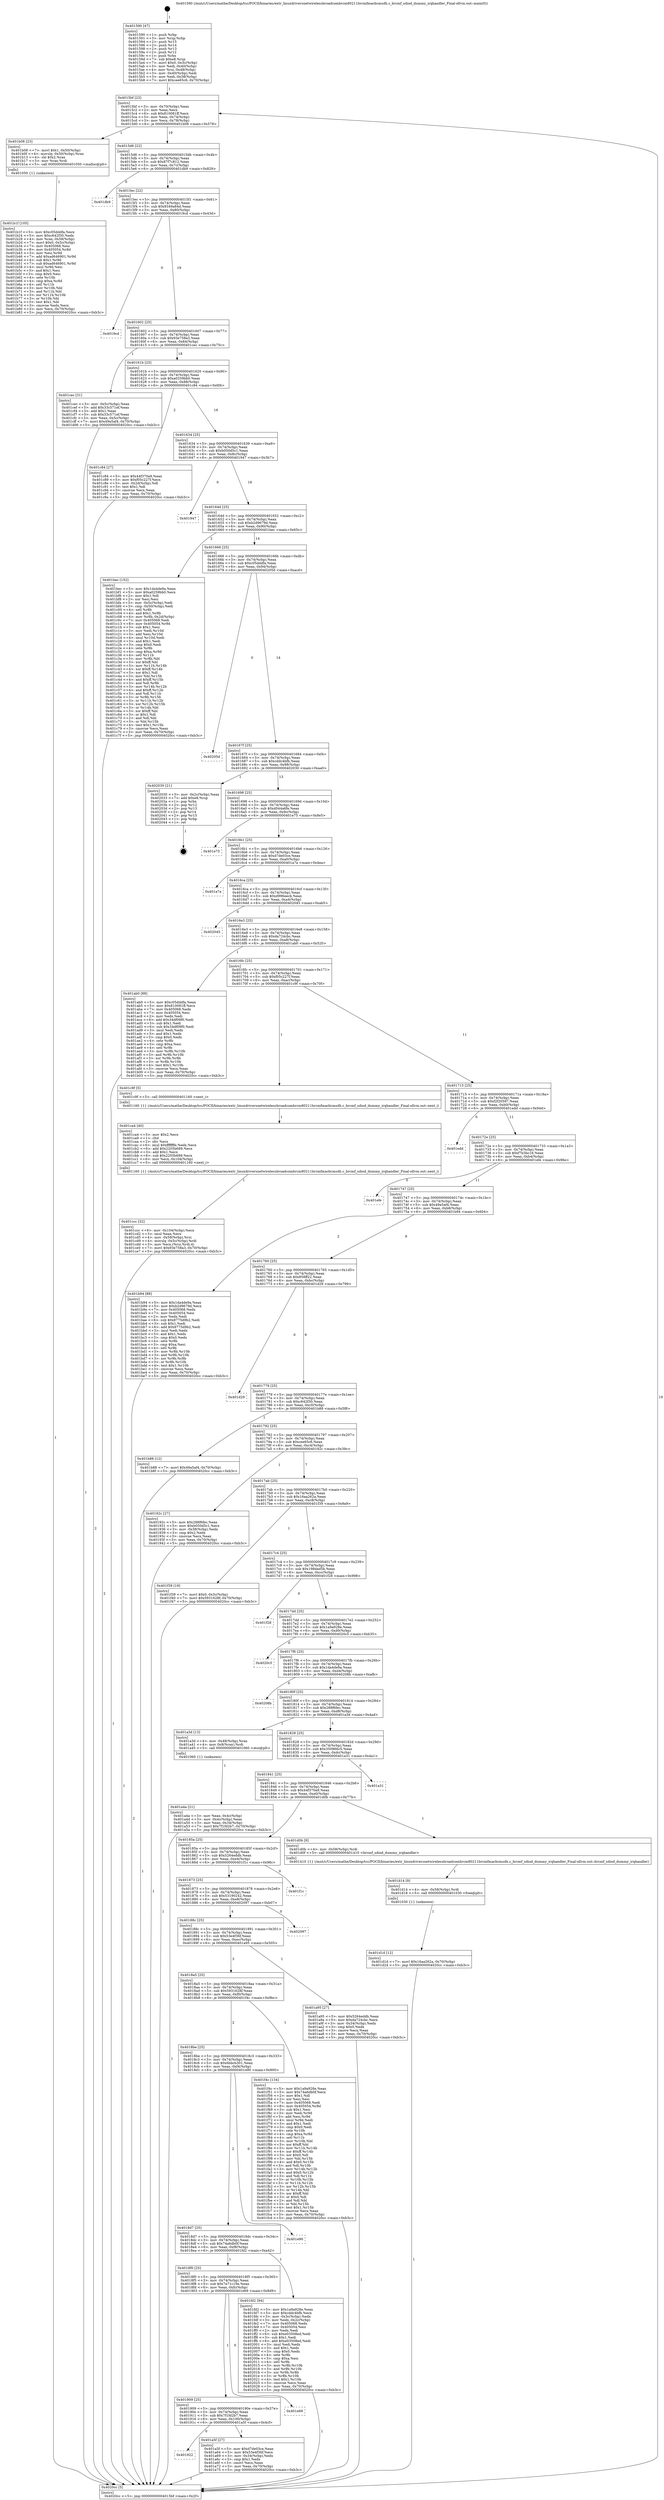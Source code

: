 digraph "0x401590" {
  label = "0x401590 (/mnt/c/Users/mathe/Desktop/tcc/POCII/binaries/extr_linuxdriversnetwirelessbroadcombrcm80211brcmfmacbcmsdh.c_brcmf_sdiod_dummy_irqhandler_Final-ollvm.out::main(0))"
  labelloc = "t"
  node[shape=record]

  Entry [label="",width=0.3,height=0.3,shape=circle,fillcolor=black,style=filled]
  "0x4015bf" [label="{
     0x4015bf [23]\l
     | [instrs]\l
     &nbsp;&nbsp;0x4015bf \<+3\>: mov -0x70(%rbp),%eax\l
     &nbsp;&nbsp;0x4015c2 \<+2\>: mov %eax,%ecx\l
     &nbsp;&nbsp;0x4015c4 \<+6\>: sub $0x810081ff,%ecx\l
     &nbsp;&nbsp;0x4015ca \<+3\>: mov %eax,-0x74(%rbp)\l
     &nbsp;&nbsp;0x4015cd \<+3\>: mov %ecx,-0x78(%rbp)\l
     &nbsp;&nbsp;0x4015d0 \<+6\>: je 0000000000401b08 \<main+0x578\>\l
  }"]
  "0x401b08" [label="{
     0x401b08 [23]\l
     | [instrs]\l
     &nbsp;&nbsp;0x401b08 \<+7\>: movl $0x1,-0x50(%rbp)\l
     &nbsp;&nbsp;0x401b0f \<+4\>: movslq -0x50(%rbp),%rax\l
     &nbsp;&nbsp;0x401b13 \<+4\>: shl $0x2,%rax\l
     &nbsp;&nbsp;0x401b17 \<+3\>: mov %rax,%rdi\l
     &nbsp;&nbsp;0x401b1a \<+5\>: call 0000000000401050 \<malloc@plt\>\l
     | [calls]\l
     &nbsp;&nbsp;0x401050 \{1\} (unknown)\l
  }"]
  "0x4015d6" [label="{
     0x4015d6 [22]\l
     | [instrs]\l
     &nbsp;&nbsp;0x4015d6 \<+5\>: jmp 00000000004015db \<main+0x4b\>\l
     &nbsp;&nbsp;0x4015db \<+3\>: mov -0x74(%rbp),%eax\l
     &nbsp;&nbsp;0x4015de \<+5\>: sub $0x87f7c812,%eax\l
     &nbsp;&nbsp;0x4015e3 \<+3\>: mov %eax,-0x7c(%rbp)\l
     &nbsp;&nbsp;0x4015e6 \<+6\>: je 0000000000401db9 \<main+0x829\>\l
  }"]
  Exit [label="",width=0.3,height=0.3,shape=circle,fillcolor=black,style=filled,peripheries=2]
  "0x401db9" [label="{
     0x401db9\l
  }", style=dashed]
  "0x4015ec" [label="{
     0x4015ec [22]\l
     | [instrs]\l
     &nbsp;&nbsp;0x4015ec \<+5\>: jmp 00000000004015f1 \<main+0x61\>\l
     &nbsp;&nbsp;0x4015f1 \<+3\>: mov -0x74(%rbp),%eax\l
     &nbsp;&nbsp;0x4015f4 \<+5\>: sub $0x9349a84d,%eax\l
     &nbsp;&nbsp;0x4015f9 \<+3\>: mov %eax,-0x80(%rbp)\l
     &nbsp;&nbsp;0x4015fc \<+6\>: je 00000000004019cd \<main+0x43d\>\l
  }"]
  "0x401d1d" [label="{
     0x401d1d [12]\l
     | [instrs]\l
     &nbsp;&nbsp;0x401d1d \<+7\>: movl $0x16aa262a,-0x70(%rbp)\l
     &nbsp;&nbsp;0x401d24 \<+5\>: jmp 00000000004020cc \<main+0xb3c\>\l
  }"]
  "0x4019cd" [label="{
     0x4019cd\l
  }", style=dashed]
  "0x401602" [label="{
     0x401602 [25]\l
     | [instrs]\l
     &nbsp;&nbsp;0x401602 \<+5\>: jmp 0000000000401607 \<main+0x77\>\l
     &nbsp;&nbsp;0x401607 \<+3\>: mov -0x74(%rbp),%eax\l
     &nbsp;&nbsp;0x40160a \<+5\>: sub $0x93e758a3,%eax\l
     &nbsp;&nbsp;0x40160f \<+6\>: mov %eax,-0x84(%rbp)\l
     &nbsp;&nbsp;0x401615 \<+6\>: je 0000000000401cec \<main+0x75c\>\l
  }"]
  "0x401d14" [label="{
     0x401d14 [9]\l
     | [instrs]\l
     &nbsp;&nbsp;0x401d14 \<+4\>: mov -0x58(%rbp),%rdi\l
     &nbsp;&nbsp;0x401d18 \<+5\>: call 0000000000401030 \<free@plt\>\l
     | [calls]\l
     &nbsp;&nbsp;0x401030 \{1\} (unknown)\l
  }"]
  "0x401cec" [label="{
     0x401cec [31]\l
     | [instrs]\l
     &nbsp;&nbsp;0x401cec \<+3\>: mov -0x5c(%rbp),%eax\l
     &nbsp;&nbsp;0x401cef \<+5\>: add $0x33c571ef,%eax\l
     &nbsp;&nbsp;0x401cf4 \<+3\>: add $0x1,%eax\l
     &nbsp;&nbsp;0x401cf7 \<+5\>: sub $0x33c571ef,%eax\l
     &nbsp;&nbsp;0x401cfc \<+3\>: mov %eax,-0x5c(%rbp)\l
     &nbsp;&nbsp;0x401cff \<+7\>: movl $0x49a5af4,-0x70(%rbp)\l
     &nbsp;&nbsp;0x401d06 \<+5\>: jmp 00000000004020cc \<main+0xb3c\>\l
  }"]
  "0x40161b" [label="{
     0x40161b [25]\l
     | [instrs]\l
     &nbsp;&nbsp;0x40161b \<+5\>: jmp 0000000000401620 \<main+0x90\>\l
     &nbsp;&nbsp;0x401620 \<+3\>: mov -0x74(%rbp),%eax\l
     &nbsp;&nbsp;0x401623 \<+5\>: sub $0xa0259bb0,%eax\l
     &nbsp;&nbsp;0x401628 \<+6\>: mov %eax,-0x88(%rbp)\l
     &nbsp;&nbsp;0x40162e \<+6\>: je 0000000000401c84 \<main+0x6f4\>\l
  }"]
  "0x401ccc" [label="{
     0x401ccc [32]\l
     | [instrs]\l
     &nbsp;&nbsp;0x401ccc \<+6\>: mov -0x104(%rbp),%ecx\l
     &nbsp;&nbsp;0x401cd2 \<+3\>: imul %eax,%ecx\l
     &nbsp;&nbsp;0x401cd5 \<+4\>: mov -0x58(%rbp),%rsi\l
     &nbsp;&nbsp;0x401cd9 \<+4\>: movslq -0x5c(%rbp),%rdi\l
     &nbsp;&nbsp;0x401cdd \<+3\>: mov %ecx,(%rsi,%rdi,4)\l
     &nbsp;&nbsp;0x401ce0 \<+7\>: movl $0x93e758a3,-0x70(%rbp)\l
     &nbsp;&nbsp;0x401ce7 \<+5\>: jmp 00000000004020cc \<main+0xb3c\>\l
  }"]
  "0x401c84" [label="{
     0x401c84 [27]\l
     | [instrs]\l
     &nbsp;&nbsp;0x401c84 \<+5\>: mov $0x44f370a9,%eax\l
     &nbsp;&nbsp;0x401c89 \<+5\>: mov $0xf05c227f,%ecx\l
     &nbsp;&nbsp;0x401c8e \<+3\>: mov -0x2d(%rbp),%dl\l
     &nbsp;&nbsp;0x401c91 \<+3\>: test $0x1,%dl\l
     &nbsp;&nbsp;0x401c94 \<+3\>: cmovne %ecx,%eax\l
     &nbsp;&nbsp;0x401c97 \<+3\>: mov %eax,-0x70(%rbp)\l
     &nbsp;&nbsp;0x401c9a \<+5\>: jmp 00000000004020cc \<main+0xb3c\>\l
  }"]
  "0x401634" [label="{
     0x401634 [25]\l
     | [instrs]\l
     &nbsp;&nbsp;0x401634 \<+5\>: jmp 0000000000401639 \<main+0xa9\>\l
     &nbsp;&nbsp;0x401639 \<+3\>: mov -0x74(%rbp),%eax\l
     &nbsp;&nbsp;0x40163c \<+5\>: sub $0xb050d5c1,%eax\l
     &nbsp;&nbsp;0x401641 \<+6\>: mov %eax,-0x8c(%rbp)\l
     &nbsp;&nbsp;0x401647 \<+6\>: je 0000000000401947 \<main+0x3b7\>\l
  }"]
  "0x401ca4" [label="{
     0x401ca4 [40]\l
     | [instrs]\l
     &nbsp;&nbsp;0x401ca4 \<+5\>: mov $0x2,%ecx\l
     &nbsp;&nbsp;0x401ca9 \<+1\>: cltd\l
     &nbsp;&nbsp;0x401caa \<+2\>: idiv %ecx\l
     &nbsp;&nbsp;0x401cac \<+6\>: imul $0xfffffffe,%edx,%ecx\l
     &nbsp;&nbsp;0x401cb2 \<+6\>: add $0x2205b689,%ecx\l
     &nbsp;&nbsp;0x401cb8 \<+3\>: add $0x1,%ecx\l
     &nbsp;&nbsp;0x401cbb \<+6\>: sub $0x2205b689,%ecx\l
     &nbsp;&nbsp;0x401cc1 \<+6\>: mov %ecx,-0x104(%rbp)\l
     &nbsp;&nbsp;0x401cc7 \<+5\>: call 0000000000401160 \<next_i\>\l
     | [calls]\l
     &nbsp;&nbsp;0x401160 \{1\} (/mnt/c/Users/mathe/Desktop/tcc/POCII/binaries/extr_linuxdriversnetwirelessbroadcombrcm80211brcmfmacbcmsdh.c_brcmf_sdiod_dummy_irqhandler_Final-ollvm.out::next_i)\l
  }"]
  "0x401947" [label="{
     0x401947\l
  }", style=dashed]
  "0x40164d" [label="{
     0x40164d [25]\l
     | [instrs]\l
     &nbsp;&nbsp;0x40164d \<+5\>: jmp 0000000000401652 \<main+0xc2\>\l
     &nbsp;&nbsp;0x401652 \<+3\>: mov -0x74(%rbp),%eax\l
     &nbsp;&nbsp;0x401655 \<+5\>: sub $0xb2d9679d,%eax\l
     &nbsp;&nbsp;0x40165a \<+6\>: mov %eax,-0x90(%rbp)\l
     &nbsp;&nbsp;0x401660 \<+6\>: je 0000000000401bec \<main+0x65c\>\l
  }"]
  "0x401b1f" [label="{
     0x401b1f [105]\l
     | [instrs]\l
     &nbsp;&nbsp;0x401b1f \<+5\>: mov $0xc05dddfa,%ecx\l
     &nbsp;&nbsp;0x401b24 \<+5\>: mov $0xc642f30,%edx\l
     &nbsp;&nbsp;0x401b29 \<+4\>: mov %rax,-0x58(%rbp)\l
     &nbsp;&nbsp;0x401b2d \<+7\>: movl $0x0,-0x5c(%rbp)\l
     &nbsp;&nbsp;0x401b34 \<+7\>: mov 0x405068,%esi\l
     &nbsp;&nbsp;0x401b3b \<+8\>: mov 0x405054,%r8d\l
     &nbsp;&nbsp;0x401b43 \<+3\>: mov %esi,%r9d\l
     &nbsp;&nbsp;0x401b46 \<+7\>: add $0xad646901,%r9d\l
     &nbsp;&nbsp;0x401b4d \<+4\>: sub $0x1,%r9d\l
     &nbsp;&nbsp;0x401b51 \<+7\>: sub $0xad646901,%r9d\l
     &nbsp;&nbsp;0x401b58 \<+4\>: imul %r9d,%esi\l
     &nbsp;&nbsp;0x401b5c \<+3\>: and $0x1,%esi\l
     &nbsp;&nbsp;0x401b5f \<+3\>: cmp $0x0,%esi\l
     &nbsp;&nbsp;0x401b62 \<+4\>: sete %r10b\l
     &nbsp;&nbsp;0x401b66 \<+4\>: cmp $0xa,%r8d\l
     &nbsp;&nbsp;0x401b6a \<+4\>: setl %r11b\l
     &nbsp;&nbsp;0x401b6e \<+3\>: mov %r10b,%bl\l
     &nbsp;&nbsp;0x401b71 \<+3\>: and %r11b,%bl\l
     &nbsp;&nbsp;0x401b74 \<+3\>: xor %r11b,%r10b\l
     &nbsp;&nbsp;0x401b77 \<+3\>: or %r10b,%bl\l
     &nbsp;&nbsp;0x401b7a \<+3\>: test $0x1,%bl\l
     &nbsp;&nbsp;0x401b7d \<+3\>: cmovne %edx,%ecx\l
     &nbsp;&nbsp;0x401b80 \<+3\>: mov %ecx,-0x70(%rbp)\l
     &nbsp;&nbsp;0x401b83 \<+5\>: jmp 00000000004020cc \<main+0xb3c\>\l
  }"]
  "0x401bec" [label="{
     0x401bec [152]\l
     | [instrs]\l
     &nbsp;&nbsp;0x401bec \<+5\>: mov $0x1da4de9a,%eax\l
     &nbsp;&nbsp;0x401bf1 \<+5\>: mov $0xa0259bb0,%ecx\l
     &nbsp;&nbsp;0x401bf6 \<+2\>: mov $0x1,%dl\l
     &nbsp;&nbsp;0x401bf8 \<+2\>: xor %esi,%esi\l
     &nbsp;&nbsp;0x401bfa \<+3\>: mov -0x5c(%rbp),%edi\l
     &nbsp;&nbsp;0x401bfd \<+3\>: cmp -0x50(%rbp),%edi\l
     &nbsp;&nbsp;0x401c00 \<+4\>: setl %r8b\l
     &nbsp;&nbsp;0x401c04 \<+4\>: and $0x1,%r8b\l
     &nbsp;&nbsp;0x401c08 \<+4\>: mov %r8b,-0x2d(%rbp)\l
     &nbsp;&nbsp;0x401c0c \<+7\>: mov 0x405068,%edi\l
     &nbsp;&nbsp;0x401c13 \<+8\>: mov 0x405054,%r9d\l
     &nbsp;&nbsp;0x401c1b \<+3\>: sub $0x1,%esi\l
     &nbsp;&nbsp;0x401c1e \<+3\>: mov %edi,%r10d\l
     &nbsp;&nbsp;0x401c21 \<+3\>: add %esi,%r10d\l
     &nbsp;&nbsp;0x401c24 \<+4\>: imul %r10d,%edi\l
     &nbsp;&nbsp;0x401c28 \<+3\>: and $0x1,%edi\l
     &nbsp;&nbsp;0x401c2b \<+3\>: cmp $0x0,%edi\l
     &nbsp;&nbsp;0x401c2e \<+4\>: sete %r8b\l
     &nbsp;&nbsp;0x401c32 \<+4\>: cmp $0xa,%r9d\l
     &nbsp;&nbsp;0x401c36 \<+4\>: setl %r11b\l
     &nbsp;&nbsp;0x401c3a \<+3\>: mov %r8b,%bl\l
     &nbsp;&nbsp;0x401c3d \<+3\>: xor $0xff,%bl\l
     &nbsp;&nbsp;0x401c40 \<+3\>: mov %r11b,%r14b\l
     &nbsp;&nbsp;0x401c43 \<+4\>: xor $0xff,%r14b\l
     &nbsp;&nbsp;0x401c47 \<+3\>: xor $0x1,%dl\l
     &nbsp;&nbsp;0x401c4a \<+3\>: mov %bl,%r15b\l
     &nbsp;&nbsp;0x401c4d \<+4\>: and $0xff,%r15b\l
     &nbsp;&nbsp;0x401c51 \<+3\>: and %dl,%r8b\l
     &nbsp;&nbsp;0x401c54 \<+3\>: mov %r14b,%r12b\l
     &nbsp;&nbsp;0x401c57 \<+4\>: and $0xff,%r12b\l
     &nbsp;&nbsp;0x401c5b \<+3\>: and %dl,%r11b\l
     &nbsp;&nbsp;0x401c5e \<+3\>: or %r8b,%r15b\l
     &nbsp;&nbsp;0x401c61 \<+3\>: or %r11b,%r12b\l
     &nbsp;&nbsp;0x401c64 \<+3\>: xor %r12b,%r15b\l
     &nbsp;&nbsp;0x401c67 \<+3\>: or %r14b,%bl\l
     &nbsp;&nbsp;0x401c6a \<+3\>: xor $0xff,%bl\l
     &nbsp;&nbsp;0x401c6d \<+3\>: or $0x1,%dl\l
     &nbsp;&nbsp;0x401c70 \<+2\>: and %dl,%bl\l
     &nbsp;&nbsp;0x401c72 \<+3\>: or %bl,%r15b\l
     &nbsp;&nbsp;0x401c75 \<+4\>: test $0x1,%r15b\l
     &nbsp;&nbsp;0x401c79 \<+3\>: cmovne %ecx,%eax\l
     &nbsp;&nbsp;0x401c7c \<+3\>: mov %eax,-0x70(%rbp)\l
     &nbsp;&nbsp;0x401c7f \<+5\>: jmp 00000000004020cc \<main+0xb3c\>\l
  }"]
  "0x401666" [label="{
     0x401666 [25]\l
     | [instrs]\l
     &nbsp;&nbsp;0x401666 \<+5\>: jmp 000000000040166b \<main+0xdb\>\l
     &nbsp;&nbsp;0x40166b \<+3\>: mov -0x74(%rbp),%eax\l
     &nbsp;&nbsp;0x40166e \<+5\>: sub $0xc05dddfa,%eax\l
     &nbsp;&nbsp;0x401673 \<+6\>: mov %eax,-0x94(%rbp)\l
     &nbsp;&nbsp;0x401679 \<+6\>: je 000000000040205d \<main+0xacd\>\l
  }"]
  "0x401922" [label="{
     0x401922\l
  }", style=dashed]
  "0x40205d" [label="{
     0x40205d\l
  }", style=dashed]
  "0x40167f" [label="{
     0x40167f [25]\l
     | [instrs]\l
     &nbsp;&nbsp;0x40167f \<+5\>: jmp 0000000000401684 \<main+0xf4\>\l
     &nbsp;&nbsp;0x401684 \<+3\>: mov -0x74(%rbp),%eax\l
     &nbsp;&nbsp;0x401687 \<+5\>: sub $0xcddc4bfb,%eax\l
     &nbsp;&nbsp;0x40168c \<+6\>: mov %eax,-0x98(%rbp)\l
     &nbsp;&nbsp;0x401692 \<+6\>: je 0000000000402030 \<main+0xaa0\>\l
  }"]
  "0x401a5f" [label="{
     0x401a5f [27]\l
     | [instrs]\l
     &nbsp;&nbsp;0x401a5f \<+5\>: mov $0xd7de03ce,%eax\l
     &nbsp;&nbsp;0x401a64 \<+5\>: mov $0x53e4f36f,%ecx\l
     &nbsp;&nbsp;0x401a69 \<+3\>: mov -0x34(%rbp),%edx\l
     &nbsp;&nbsp;0x401a6c \<+3\>: cmp $0x1,%edx\l
     &nbsp;&nbsp;0x401a6f \<+3\>: cmovl %ecx,%eax\l
     &nbsp;&nbsp;0x401a72 \<+3\>: mov %eax,-0x70(%rbp)\l
     &nbsp;&nbsp;0x401a75 \<+5\>: jmp 00000000004020cc \<main+0xb3c\>\l
  }"]
  "0x402030" [label="{
     0x402030 [21]\l
     | [instrs]\l
     &nbsp;&nbsp;0x402030 \<+3\>: mov -0x2c(%rbp),%eax\l
     &nbsp;&nbsp;0x402033 \<+7\>: add $0xe8,%rsp\l
     &nbsp;&nbsp;0x40203a \<+1\>: pop %rbx\l
     &nbsp;&nbsp;0x40203b \<+2\>: pop %r12\l
     &nbsp;&nbsp;0x40203d \<+2\>: pop %r13\l
     &nbsp;&nbsp;0x40203f \<+2\>: pop %r14\l
     &nbsp;&nbsp;0x402041 \<+2\>: pop %r15\l
     &nbsp;&nbsp;0x402043 \<+1\>: pop %rbp\l
     &nbsp;&nbsp;0x402044 \<+1\>: ret\l
  }"]
  "0x401698" [label="{
     0x401698 [25]\l
     | [instrs]\l
     &nbsp;&nbsp;0x401698 \<+5\>: jmp 000000000040169d \<main+0x10d\>\l
     &nbsp;&nbsp;0x40169d \<+3\>: mov -0x74(%rbp),%eax\l
     &nbsp;&nbsp;0x4016a0 \<+5\>: sub $0xd044a6fe,%eax\l
     &nbsp;&nbsp;0x4016a5 \<+6\>: mov %eax,-0x9c(%rbp)\l
     &nbsp;&nbsp;0x4016ab \<+6\>: je 0000000000401e75 \<main+0x8e5\>\l
  }"]
  "0x401909" [label="{
     0x401909 [25]\l
     | [instrs]\l
     &nbsp;&nbsp;0x401909 \<+5\>: jmp 000000000040190e \<main+0x37e\>\l
     &nbsp;&nbsp;0x40190e \<+3\>: mov -0x74(%rbp),%eax\l
     &nbsp;&nbsp;0x401911 \<+5\>: sub $0x7f1fd2b7,%eax\l
     &nbsp;&nbsp;0x401916 \<+6\>: mov %eax,-0x100(%rbp)\l
     &nbsp;&nbsp;0x40191c \<+6\>: je 0000000000401a5f \<main+0x4cf\>\l
  }"]
  "0x401e75" [label="{
     0x401e75\l
  }", style=dashed]
  "0x4016b1" [label="{
     0x4016b1 [25]\l
     | [instrs]\l
     &nbsp;&nbsp;0x4016b1 \<+5\>: jmp 00000000004016b6 \<main+0x126\>\l
     &nbsp;&nbsp;0x4016b6 \<+3\>: mov -0x74(%rbp),%eax\l
     &nbsp;&nbsp;0x4016b9 \<+5\>: sub $0xd7de03ce,%eax\l
     &nbsp;&nbsp;0x4016be \<+6\>: mov %eax,-0xa0(%rbp)\l
     &nbsp;&nbsp;0x4016c4 \<+6\>: je 0000000000401a7a \<main+0x4ea\>\l
  }"]
  "0x401e69" [label="{
     0x401e69\l
  }", style=dashed]
  "0x401a7a" [label="{
     0x401a7a\l
  }", style=dashed]
  "0x4016ca" [label="{
     0x4016ca [25]\l
     | [instrs]\l
     &nbsp;&nbsp;0x4016ca \<+5\>: jmp 00000000004016cf \<main+0x13f\>\l
     &nbsp;&nbsp;0x4016cf \<+3\>: mov -0x74(%rbp),%eax\l
     &nbsp;&nbsp;0x4016d2 \<+5\>: sub $0xd996eecb,%eax\l
     &nbsp;&nbsp;0x4016d7 \<+6\>: mov %eax,-0xa4(%rbp)\l
     &nbsp;&nbsp;0x4016dd \<+6\>: je 0000000000402045 \<main+0xab5\>\l
  }"]
  "0x4018f0" [label="{
     0x4018f0 [25]\l
     | [instrs]\l
     &nbsp;&nbsp;0x4018f0 \<+5\>: jmp 00000000004018f5 \<main+0x365\>\l
     &nbsp;&nbsp;0x4018f5 \<+3\>: mov -0x74(%rbp),%eax\l
     &nbsp;&nbsp;0x4018f8 \<+5\>: sub $0x7e71c19e,%eax\l
     &nbsp;&nbsp;0x4018fd \<+6\>: mov %eax,-0xfc(%rbp)\l
     &nbsp;&nbsp;0x401903 \<+6\>: je 0000000000401e69 \<main+0x8d9\>\l
  }"]
  "0x402045" [label="{
     0x402045\l
  }", style=dashed]
  "0x4016e3" [label="{
     0x4016e3 [25]\l
     | [instrs]\l
     &nbsp;&nbsp;0x4016e3 \<+5\>: jmp 00000000004016e8 \<main+0x158\>\l
     &nbsp;&nbsp;0x4016e8 \<+3\>: mov -0x74(%rbp),%eax\l
     &nbsp;&nbsp;0x4016eb \<+5\>: sub $0xda724cbc,%eax\l
     &nbsp;&nbsp;0x4016f0 \<+6\>: mov %eax,-0xa8(%rbp)\l
     &nbsp;&nbsp;0x4016f6 \<+6\>: je 0000000000401ab0 \<main+0x520\>\l
  }"]
  "0x401fd2" [label="{
     0x401fd2 [94]\l
     | [instrs]\l
     &nbsp;&nbsp;0x401fd2 \<+5\>: mov $0x1a9a928e,%eax\l
     &nbsp;&nbsp;0x401fd7 \<+5\>: mov $0xcddc4bfb,%ecx\l
     &nbsp;&nbsp;0x401fdc \<+3\>: mov -0x3c(%rbp),%edx\l
     &nbsp;&nbsp;0x401fdf \<+3\>: mov %edx,-0x2c(%rbp)\l
     &nbsp;&nbsp;0x401fe2 \<+7\>: mov 0x405068,%edx\l
     &nbsp;&nbsp;0x401fe9 \<+7\>: mov 0x405054,%esi\l
     &nbsp;&nbsp;0x401ff0 \<+2\>: mov %edx,%edi\l
     &nbsp;&nbsp;0x401ff2 \<+6\>: sub $0xe03508ed,%edi\l
     &nbsp;&nbsp;0x401ff8 \<+3\>: sub $0x1,%edi\l
     &nbsp;&nbsp;0x401ffb \<+6\>: add $0xe03508ed,%edi\l
     &nbsp;&nbsp;0x402001 \<+3\>: imul %edi,%edx\l
     &nbsp;&nbsp;0x402004 \<+3\>: and $0x1,%edx\l
     &nbsp;&nbsp;0x402007 \<+3\>: cmp $0x0,%edx\l
     &nbsp;&nbsp;0x40200a \<+4\>: sete %r8b\l
     &nbsp;&nbsp;0x40200e \<+3\>: cmp $0xa,%esi\l
     &nbsp;&nbsp;0x402011 \<+4\>: setl %r9b\l
     &nbsp;&nbsp;0x402015 \<+3\>: mov %r8b,%r10b\l
     &nbsp;&nbsp;0x402018 \<+3\>: and %r9b,%r10b\l
     &nbsp;&nbsp;0x40201b \<+3\>: xor %r9b,%r8b\l
     &nbsp;&nbsp;0x40201e \<+3\>: or %r8b,%r10b\l
     &nbsp;&nbsp;0x402021 \<+4\>: test $0x1,%r10b\l
     &nbsp;&nbsp;0x402025 \<+3\>: cmovne %ecx,%eax\l
     &nbsp;&nbsp;0x402028 \<+3\>: mov %eax,-0x70(%rbp)\l
     &nbsp;&nbsp;0x40202b \<+5\>: jmp 00000000004020cc \<main+0xb3c\>\l
  }"]
  "0x401ab0" [label="{
     0x401ab0 [88]\l
     | [instrs]\l
     &nbsp;&nbsp;0x401ab0 \<+5\>: mov $0xc05dddfa,%eax\l
     &nbsp;&nbsp;0x401ab5 \<+5\>: mov $0x810081ff,%ecx\l
     &nbsp;&nbsp;0x401aba \<+7\>: mov 0x405068,%edx\l
     &nbsp;&nbsp;0x401ac1 \<+7\>: mov 0x405054,%esi\l
     &nbsp;&nbsp;0x401ac8 \<+2\>: mov %edx,%edi\l
     &nbsp;&nbsp;0x401aca \<+6\>: add $0x34df09f0,%edi\l
     &nbsp;&nbsp;0x401ad0 \<+3\>: sub $0x1,%edi\l
     &nbsp;&nbsp;0x401ad3 \<+6\>: sub $0x34df09f0,%edi\l
     &nbsp;&nbsp;0x401ad9 \<+3\>: imul %edi,%edx\l
     &nbsp;&nbsp;0x401adc \<+3\>: and $0x1,%edx\l
     &nbsp;&nbsp;0x401adf \<+3\>: cmp $0x0,%edx\l
     &nbsp;&nbsp;0x401ae2 \<+4\>: sete %r8b\l
     &nbsp;&nbsp;0x401ae6 \<+3\>: cmp $0xa,%esi\l
     &nbsp;&nbsp;0x401ae9 \<+4\>: setl %r9b\l
     &nbsp;&nbsp;0x401aed \<+3\>: mov %r8b,%r10b\l
     &nbsp;&nbsp;0x401af0 \<+3\>: and %r9b,%r10b\l
     &nbsp;&nbsp;0x401af3 \<+3\>: xor %r9b,%r8b\l
     &nbsp;&nbsp;0x401af6 \<+3\>: or %r8b,%r10b\l
     &nbsp;&nbsp;0x401af9 \<+4\>: test $0x1,%r10b\l
     &nbsp;&nbsp;0x401afd \<+3\>: cmovne %ecx,%eax\l
     &nbsp;&nbsp;0x401b00 \<+3\>: mov %eax,-0x70(%rbp)\l
     &nbsp;&nbsp;0x401b03 \<+5\>: jmp 00000000004020cc \<main+0xb3c\>\l
  }"]
  "0x4016fc" [label="{
     0x4016fc [25]\l
     | [instrs]\l
     &nbsp;&nbsp;0x4016fc \<+5\>: jmp 0000000000401701 \<main+0x171\>\l
     &nbsp;&nbsp;0x401701 \<+3\>: mov -0x74(%rbp),%eax\l
     &nbsp;&nbsp;0x401704 \<+5\>: sub $0xf05c227f,%eax\l
     &nbsp;&nbsp;0x401709 \<+6\>: mov %eax,-0xac(%rbp)\l
     &nbsp;&nbsp;0x40170f \<+6\>: je 0000000000401c9f \<main+0x70f\>\l
  }"]
  "0x4018d7" [label="{
     0x4018d7 [25]\l
     | [instrs]\l
     &nbsp;&nbsp;0x4018d7 \<+5\>: jmp 00000000004018dc \<main+0x34c\>\l
     &nbsp;&nbsp;0x4018dc \<+3\>: mov -0x74(%rbp),%eax\l
     &nbsp;&nbsp;0x4018df \<+5\>: sub $0x74a6db0f,%eax\l
     &nbsp;&nbsp;0x4018e4 \<+6\>: mov %eax,-0xf8(%rbp)\l
     &nbsp;&nbsp;0x4018ea \<+6\>: je 0000000000401fd2 \<main+0xa42\>\l
  }"]
  "0x401c9f" [label="{
     0x401c9f [5]\l
     | [instrs]\l
     &nbsp;&nbsp;0x401c9f \<+5\>: call 0000000000401160 \<next_i\>\l
     | [calls]\l
     &nbsp;&nbsp;0x401160 \{1\} (/mnt/c/Users/mathe/Desktop/tcc/POCII/binaries/extr_linuxdriversnetwirelessbroadcombrcm80211brcmfmacbcmsdh.c_brcmf_sdiod_dummy_irqhandler_Final-ollvm.out::next_i)\l
  }"]
  "0x401715" [label="{
     0x401715 [25]\l
     | [instrs]\l
     &nbsp;&nbsp;0x401715 \<+5\>: jmp 000000000040171a \<main+0x18a\>\l
     &nbsp;&nbsp;0x40171a \<+3\>: mov -0x74(%rbp),%eax\l
     &nbsp;&nbsp;0x40171d \<+5\>: sub $0xf2f20597,%eax\l
     &nbsp;&nbsp;0x401722 \<+6\>: mov %eax,-0xb0(%rbp)\l
     &nbsp;&nbsp;0x401728 \<+6\>: je 0000000000401edd \<main+0x94d\>\l
  }"]
  "0x401e90" [label="{
     0x401e90\l
  }", style=dashed]
  "0x401edd" [label="{
     0x401edd\l
  }", style=dashed]
  "0x40172e" [label="{
     0x40172e [25]\l
     | [instrs]\l
     &nbsp;&nbsp;0x40172e \<+5\>: jmp 0000000000401733 \<main+0x1a3\>\l
     &nbsp;&nbsp;0x401733 \<+3\>: mov -0x74(%rbp),%eax\l
     &nbsp;&nbsp;0x401736 \<+5\>: sub $0xf7b3bc16,%eax\l
     &nbsp;&nbsp;0x40173b \<+6\>: mov %eax,-0xb4(%rbp)\l
     &nbsp;&nbsp;0x401741 \<+6\>: je 0000000000401efe \<main+0x96e\>\l
  }"]
  "0x4018be" [label="{
     0x4018be [25]\l
     | [instrs]\l
     &nbsp;&nbsp;0x4018be \<+5\>: jmp 00000000004018c3 \<main+0x333\>\l
     &nbsp;&nbsp;0x4018c3 \<+3\>: mov -0x74(%rbp),%eax\l
     &nbsp;&nbsp;0x4018c6 \<+5\>: sub $0x6bbcb301,%eax\l
     &nbsp;&nbsp;0x4018cb \<+6\>: mov %eax,-0xf4(%rbp)\l
     &nbsp;&nbsp;0x4018d1 \<+6\>: je 0000000000401e90 \<main+0x900\>\l
  }"]
  "0x401efe" [label="{
     0x401efe\l
  }", style=dashed]
  "0x401747" [label="{
     0x401747 [25]\l
     | [instrs]\l
     &nbsp;&nbsp;0x401747 \<+5\>: jmp 000000000040174c \<main+0x1bc\>\l
     &nbsp;&nbsp;0x40174c \<+3\>: mov -0x74(%rbp),%eax\l
     &nbsp;&nbsp;0x40174f \<+5\>: sub $0x49a5af4,%eax\l
     &nbsp;&nbsp;0x401754 \<+6\>: mov %eax,-0xb8(%rbp)\l
     &nbsp;&nbsp;0x40175a \<+6\>: je 0000000000401b94 \<main+0x604\>\l
  }"]
  "0x401f4c" [label="{
     0x401f4c [134]\l
     | [instrs]\l
     &nbsp;&nbsp;0x401f4c \<+5\>: mov $0x1a9a928e,%eax\l
     &nbsp;&nbsp;0x401f51 \<+5\>: mov $0x74a6db0f,%ecx\l
     &nbsp;&nbsp;0x401f56 \<+2\>: mov $0x1,%dl\l
     &nbsp;&nbsp;0x401f58 \<+2\>: xor %esi,%esi\l
     &nbsp;&nbsp;0x401f5a \<+7\>: mov 0x405068,%edi\l
     &nbsp;&nbsp;0x401f61 \<+8\>: mov 0x405054,%r8d\l
     &nbsp;&nbsp;0x401f69 \<+3\>: sub $0x1,%esi\l
     &nbsp;&nbsp;0x401f6c \<+3\>: mov %edi,%r9d\l
     &nbsp;&nbsp;0x401f6f \<+3\>: add %esi,%r9d\l
     &nbsp;&nbsp;0x401f72 \<+4\>: imul %r9d,%edi\l
     &nbsp;&nbsp;0x401f76 \<+3\>: and $0x1,%edi\l
     &nbsp;&nbsp;0x401f79 \<+3\>: cmp $0x0,%edi\l
     &nbsp;&nbsp;0x401f7c \<+4\>: sete %r10b\l
     &nbsp;&nbsp;0x401f80 \<+4\>: cmp $0xa,%r8d\l
     &nbsp;&nbsp;0x401f84 \<+4\>: setl %r11b\l
     &nbsp;&nbsp;0x401f88 \<+3\>: mov %r10b,%bl\l
     &nbsp;&nbsp;0x401f8b \<+3\>: xor $0xff,%bl\l
     &nbsp;&nbsp;0x401f8e \<+3\>: mov %r11b,%r14b\l
     &nbsp;&nbsp;0x401f91 \<+4\>: xor $0xff,%r14b\l
     &nbsp;&nbsp;0x401f95 \<+3\>: xor $0x0,%dl\l
     &nbsp;&nbsp;0x401f98 \<+3\>: mov %bl,%r15b\l
     &nbsp;&nbsp;0x401f9b \<+4\>: and $0x0,%r15b\l
     &nbsp;&nbsp;0x401f9f \<+3\>: and %dl,%r10b\l
     &nbsp;&nbsp;0x401fa2 \<+3\>: mov %r14b,%r12b\l
     &nbsp;&nbsp;0x401fa5 \<+4\>: and $0x0,%r12b\l
     &nbsp;&nbsp;0x401fa9 \<+3\>: and %dl,%r11b\l
     &nbsp;&nbsp;0x401fac \<+3\>: or %r10b,%r15b\l
     &nbsp;&nbsp;0x401faf \<+3\>: or %r11b,%r12b\l
     &nbsp;&nbsp;0x401fb2 \<+3\>: xor %r12b,%r15b\l
     &nbsp;&nbsp;0x401fb5 \<+3\>: or %r14b,%bl\l
     &nbsp;&nbsp;0x401fb8 \<+3\>: xor $0xff,%bl\l
     &nbsp;&nbsp;0x401fbb \<+3\>: or $0x0,%dl\l
     &nbsp;&nbsp;0x401fbe \<+2\>: and %dl,%bl\l
     &nbsp;&nbsp;0x401fc0 \<+3\>: or %bl,%r15b\l
     &nbsp;&nbsp;0x401fc3 \<+4\>: test $0x1,%r15b\l
     &nbsp;&nbsp;0x401fc7 \<+3\>: cmovne %ecx,%eax\l
     &nbsp;&nbsp;0x401fca \<+3\>: mov %eax,-0x70(%rbp)\l
     &nbsp;&nbsp;0x401fcd \<+5\>: jmp 00000000004020cc \<main+0xb3c\>\l
  }"]
  "0x401b94" [label="{
     0x401b94 [88]\l
     | [instrs]\l
     &nbsp;&nbsp;0x401b94 \<+5\>: mov $0x1da4de9a,%eax\l
     &nbsp;&nbsp;0x401b99 \<+5\>: mov $0xb2d9679d,%ecx\l
     &nbsp;&nbsp;0x401b9e \<+7\>: mov 0x405068,%edx\l
     &nbsp;&nbsp;0x401ba5 \<+7\>: mov 0x405054,%esi\l
     &nbsp;&nbsp;0x401bac \<+2\>: mov %edx,%edi\l
     &nbsp;&nbsp;0x401bae \<+6\>: sub $0x8775d9b2,%edi\l
     &nbsp;&nbsp;0x401bb4 \<+3\>: sub $0x1,%edi\l
     &nbsp;&nbsp;0x401bb7 \<+6\>: add $0x8775d9b2,%edi\l
     &nbsp;&nbsp;0x401bbd \<+3\>: imul %edi,%edx\l
     &nbsp;&nbsp;0x401bc0 \<+3\>: and $0x1,%edx\l
     &nbsp;&nbsp;0x401bc3 \<+3\>: cmp $0x0,%edx\l
     &nbsp;&nbsp;0x401bc6 \<+4\>: sete %r8b\l
     &nbsp;&nbsp;0x401bca \<+3\>: cmp $0xa,%esi\l
     &nbsp;&nbsp;0x401bcd \<+4\>: setl %r9b\l
     &nbsp;&nbsp;0x401bd1 \<+3\>: mov %r8b,%r10b\l
     &nbsp;&nbsp;0x401bd4 \<+3\>: and %r9b,%r10b\l
     &nbsp;&nbsp;0x401bd7 \<+3\>: xor %r9b,%r8b\l
     &nbsp;&nbsp;0x401bda \<+3\>: or %r8b,%r10b\l
     &nbsp;&nbsp;0x401bdd \<+4\>: test $0x1,%r10b\l
     &nbsp;&nbsp;0x401be1 \<+3\>: cmovne %ecx,%eax\l
     &nbsp;&nbsp;0x401be4 \<+3\>: mov %eax,-0x70(%rbp)\l
     &nbsp;&nbsp;0x401be7 \<+5\>: jmp 00000000004020cc \<main+0xb3c\>\l
  }"]
  "0x401760" [label="{
     0x401760 [25]\l
     | [instrs]\l
     &nbsp;&nbsp;0x401760 \<+5\>: jmp 0000000000401765 \<main+0x1d5\>\l
     &nbsp;&nbsp;0x401765 \<+3\>: mov -0x74(%rbp),%eax\l
     &nbsp;&nbsp;0x401768 \<+5\>: sub $0x858ff22,%eax\l
     &nbsp;&nbsp;0x40176d \<+6\>: mov %eax,-0xbc(%rbp)\l
     &nbsp;&nbsp;0x401773 \<+6\>: je 0000000000401d29 \<main+0x799\>\l
  }"]
  "0x4018a5" [label="{
     0x4018a5 [25]\l
     | [instrs]\l
     &nbsp;&nbsp;0x4018a5 \<+5\>: jmp 00000000004018aa \<main+0x31a\>\l
     &nbsp;&nbsp;0x4018aa \<+3\>: mov -0x74(%rbp),%eax\l
     &nbsp;&nbsp;0x4018ad \<+5\>: sub $0x5931628f,%eax\l
     &nbsp;&nbsp;0x4018b2 \<+6\>: mov %eax,-0xf0(%rbp)\l
     &nbsp;&nbsp;0x4018b8 \<+6\>: je 0000000000401f4c \<main+0x9bc\>\l
  }"]
  "0x401d29" [label="{
     0x401d29\l
  }", style=dashed]
  "0x401779" [label="{
     0x401779 [25]\l
     | [instrs]\l
     &nbsp;&nbsp;0x401779 \<+5\>: jmp 000000000040177e \<main+0x1ee\>\l
     &nbsp;&nbsp;0x40177e \<+3\>: mov -0x74(%rbp),%eax\l
     &nbsp;&nbsp;0x401781 \<+5\>: sub $0xc642f30,%eax\l
     &nbsp;&nbsp;0x401786 \<+6\>: mov %eax,-0xc0(%rbp)\l
     &nbsp;&nbsp;0x40178c \<+6\>: je 0000000000401b88 \<main+0x5f8\>\l
  }"]
  "0x401a95" [label="{
     0x401a95 [27]\l
     | [instrs]\l
     &nbsp;&nbsp;0x401a95 \<+5\>: mov $0x5264eddb,%eax\l
     &nbsp;&nbsp;0x401a9a \<+5\>: mov $0xda724cbc,%ecx\l
     &nbsp;&nbsp;0x401a9f \<+3\>: mov -0x34(%rbp),%edx\l
     &nbsp;&nbsp;0x401aa2 \<+3\>: cmp $0x0,%edx\l
     &nbsp;&nbsp;0x401aa5 \<+3\>: cmove %ecx,%eax\l
     &nbsp;&nbsp;0x401aa8 \<+3\>: mov %eax,-0x70(%rbp)\l
     &nbsp;&nbsp;0x401aab \<+5\>: jmp 00000000004020cc \<main+0xb3c\>\l
  }"]
  "0x401b88" [label="{
     0x401b88 [12]\l
     | [instrs]\l
     &nbsp;&nbsp;0x401b88 \<+7\>: movl $0x49a5af4,-0x70(%rbp)\l
     &nbsp;&nbsp;0x401b8f \<+5\>: jmp 00000000004020cc \<main+0xb3c\>\l
  }"]
  "0x401792" [label="{
     0x401792 [25]\l
     | [instrs]\l
     &nbsp;&nbsp;0x401792 \<+5\>: jmp 0000000000401797 \<main+0x207\>\l
     &nbsp;&nbsp;0x401797 \<+3\>: mov -0x74(%rbp),%eax\l
     &nbsp;&nbsp;0x40179a \<+5\>: sub $0xcee65c6,%eax\l
     &nbsp;&nbsp;0x40179f \<+6\>: mov %eax,-0xc4(%rbp)\l
     &nbsp;&nbsp;0x4017a5 \<+6\>: je 000000000040192c \<main+0x39c\>\l
  }"]
  "0x40188c" [label="{
     0x40188c [25]\l
     | [instrs]\l
     &nbsp;&nbsp;0x40188c \<+5\>: jmp 0000000000401891 \<main+0x301\>\l
     &nbsp;&nbsp;0x401891 \<+3\>: mov -0x74(%rbp),%eax\l
     &nbsp;&nbsp;0x401894 \<+5\>: sub $0x53e4f36f,%eax\l
     &nbsp;&nbsp;0x401899 \<+6\>: mov %eax,-0xec(%rbp)\l
     &nbsp;&nbsp;0x40189f \<+6\>: je 0000000000401a95 \<main+0x505\>\l
  }"]
  "0x40192c" [label="{
     0x40192c [27]\l
     | [instrs]\l
     &nbsp;&nbsp;0x40192c \<+5\>: mov $0x288f6fec,%eax\l
     &nbsp;&nbsp;0x401931 \<+5\>: mov $0xb050d5c1,%ecx\l
     &nbsp;&nbsp;0x401936 \<+3\>: mov -0x38(%rbp),%edx\l
     &nbsp;&nbsp;0x401939 \<+3\>: cmp $0x2,%edx\l
     &nbsp;&nbsp;0x40193c \<+3\>: cmovne %ecx,%eax\l
     &nbsp;&nbsp;0x40193f \<+3\>: mov %eax,-0x70(%rbp)\l
     &nbsp;&nbsp;0x401942 \<+5\>: jmp 00000000004020cc \<main+0xb3c\>\l
  }"]
  "0x4017ab" [label="{
     0x4017ab [25]\l
     | [instrs]\l
     &nbsp;&nbsp;0x4017ab \<+5\>: jmp 00000000004017b0 \<main+0x220\>\l
     &nbsp;&nbsp;0x4017b0 \<+3\>: mov -0x74(%rbp),%eax\l
     &nbsp;&nbsp;0x4017b3 \<+5\>: sub $0x16aa262a,%eax\l
     &nbsp;&nbsp;0x4017b8 \<+6\>: mov %eax,-0xc8(%rbp)\l
     &nbsp;&nbsp;0x4017be \<+6\>: je 0000000000401f39 \<main+0x9a9\>\l
  }"]
  "0x4020cc" [label="{
     0x4020cc [5]\l
     | [instrs]\l
     &nbsp;&nbsp;0x4020cc \<+5\>: jmp 00000000004015bf \<main+0x2f\>\l
  }"]
  "0x401590" [label="{
     0x401590 [47]\l
     | [instrs]\l
     &nbsp;&nbsp;0x401590 \<+1\>: push %rbp\l
     &nbsp;&nbsp;0x401591 \<+3\>: mov %rsp,%rbp\l
     &nbsp;&nbsp;0x401594 \<+2\>: push %r15\l
     &nbsp;&nbsp;0x401596 \<+2\>: push %r14\l
     &nbsp;&nbsp;0x401598 \<+2\>: push %r13\l
     &nbsp;&nbsp;0x40159a \<+2\>: push %r12\l
     &nbsp;&nbsp;0x40159c \<+1\>: push %rbx\l
     &nbsp;&nbsp;0x40159d \<+7\>: sub $0xe8,%rsp\l
     &nbsp;&nbsp;0x4015a4 \<+7\>: movl $0x0,-0x3c(%rbp)\l
     &nbsp;&nbsp;0x4015ab \<+3\>: mov %edi,-0x40(%rbp)\l
     &nbsp;&nbsp;0x4015ae \<+4\>: mov %rsi,-0x48(%rbp)\l
     &nbsp;&nbsp;0x4015b2 \<+3\>: mov -0x40(%rbp),%edi\l
     &nbsp;&nbsp;0x4015b5 \<+3\>: mov %edi,-0x38(%rbp)\l
     &nbsp;&nbsp;0x4015b8 \<+7\>: movl $0xcee65c6,-0x70(%rbp)\l
  }"]
  "0x402097" [label="{
     0x402097\l
  }", style=dashed]
  "0x401f39" [label="{
     0x401f39 [19]\l
     | [instrs]\l
     &nbsp;&nbsp;0x401f39 \<+7\>: movl $0x0,-0x3c(%rbp)\l
     &nbsp;&nbsp;0x401f40 \<+7\>: movl $0x5931628f,-0x70(%rbp)\l
     &nbsp;&nbsp;0x401f47 \<+5\>: jmp 00000000004020cc \<main+0xb3c\>\l
  }"]
  "0x4017c4" [label="{
     0x4017c4 [25]\l
     | [instrs]\l
     &nbsp;&nbsp;0x4017c4 \<+5\>: jmp 00000000004017c9 \<main+0x239\>\l
     &nbsp;&nbsp;0x4017c9 \<+3\>: mov -0x74(%rbp),%eax\l
     &nbsp;&nbsp;0x4017cc \<+5\>: sub $0x198dad5b,%eax\l
     &nbsp;&nbsp;0x4017d1 \<+6\>: mov %eax,-0xcc(%rbp)\l
     &nbsp;&nbsp;0x4017d7 \<+6\>: je 0000000000401f28 \<main+0x998\>\l
  }"]
  "0x401873" [label="{
     0x401873 [25]\l
     | [instrs]\l
     &nbsp;&nbsp;0x401873 \<+5\>: jmp 0000000000401878 \<main+0x2e8\>\l
     &nbsp;&nbsp;0x401878 \<+3\>: mov -0x74(%rbp),%eax\l
     &nbsp;&nbsp;0x40187b \<+5\>: sub $0x53190242,%eax\l
     &nbsp;&nbsp;0x401880 \<+6\>: mov %eax,-0xe8(%rbp)\l
     &nbsp;&nbsp;0x401886 \<+6\>: je 0000000000402097 \<main+0xb07\>\l
  }"]
  "0x401f28" [label="{
     0x401f28\l
  }", style=dashed]
  "0x4017dd" [label="{
     0x4017dd [25]\l
     | [instrs]\l
     &nbsp;&nbsp;0x4017dd \<+5\>: jmp 00000000004017e2 \<main+0x252\>\l
     &nbsp;&nbsp;0x4017e2 \<+3\>: mov -0x74(%rbp),%eax\l
     &nbsp;&nbsp;0x4017e5 \<+5\>: sub $0x1a9a928e,%eax\l
     &nbsp;&nbsp;0x4017ea \<+6\>: mov %eax,-0xd0(%rbp)\l
     &nbsp;&nbsp;0x4017f0 \<+6\>: je 00000000004020c5 \<main+0xb35\>\l
  }"]
  "0x401f1c" [label="{
     0x401f1c\l
  }", style=dashed]
  "0x4020c5" [label="{
     0x4020c5\l
  }", style=dashed]
  "0x4017f6" [label="{
     0x4017f6 [25]\l
     | [instrs]\l
     &nbsp;&nbsp;0x4017f6 \<+5\>: jmp 00000000004017fb \<main+0x26b\>\l
     &nbsp;&nbsp;0x4017fb \<+3\>: mov -0x74(%rbp),%eax\l
     &nbsp;&nbsp;0x4017fe \<+5\>: sub $0x1da4de9a,%eax\l
     &nbsp;&nbsp;0x401803 \<+6\>: mov %eax,-0xd4(%rbp)\l
     &nbsp;&nbsp;0x401809 \<+6\>: je 000000000040208b \<main+0xafb\>\l
  }"]
  "0x40185a" [label="{
     0x40185a [25]\l
     | [instrs]\l
     &nbsp;&nbsp;0x40185a \<+5\>: jmp 000000000040185f \<main+0x2cf\>\l
     &nbsp;&nbsp;0x40185f \<+3\>: mov -0x74(%rbp),%eax\l
     &nbsp;&nbsp;0x401862 \<+5\>: sub $0x5264eddb,%eax\l
     &nbsp;&nbsp;0x401867 \<+6\>: mov %eax,-0xe4(%rbp)\l
     &nbsp;&nbsp;0x40186d \<+6\>: je 0000000000401f1c \<main+0x98c\>\l
  }"]
  "0x40208b" [label="{
     0x40208b\l
  }", style=dashed]
  "0x40180f" [label="{
     0x40180f [25]\l
     | [instrs]\l
     &nbsp;&nbsp;0x40180f \<+5\>: jmp 0000000000401814 \<main+0x284\>\l
     &nbsp;&nbsp;0x401814 \<+3\>: mov -0x74(%rbp),%eax\l
     &nbsp;&nbsp;0x401817 \<+5\>: sub $0x288f6fec,%eax\l
     &nbsp;&nbsp;0x40181c \<+6\>: mov %eax,-0xd8(%rbp)\l
     &nbsp;&nbsp;0x401822 \<+6\>: je 0000000000401a3d \<main+0x4ad\>\l
  }"]
  "0x401d0b" [label="{
     0x401d0b [9]\l
     | [instrs]\l
     &nbsp;&nbsp;0x401d0b \<+4\>: mov -0x58(%rbp),%rdi\l
     &nbsp;&nbsp;0x401d0f \<+5\>: call 0000000000401410 \<brcmf_sdiod_dummy_irqhandler\>\l
     | [calls]\l
     &nbsp;&nbsp;0x401410 \{1\} (/mnt/c/Users/mathe/Desktop/tcc/POCII/binaries/extr_linuxdriversnetwirelessbroadcombrcm80211brcmfmacbcmsdh.c_brcmf_sdiod_dummy_irqhandler_Final-ollvm.out::brcmf_sdiod_dummy_irqhandler)\l
  }"]
  "0x401a3d" [label="{
     0x401a3d [13]\l
     | [instrs]\l
     &nbsp;&nbsp;0x401a3d \<+4\>: mov -0x48(%rbp),%rax\l
     &nbsp;&nbsp;0x401a41 \<+4\>: mov 0x8(%rax),%rdi\l
     &nbsp;&nbsp;0x401a45 \<+5\>: call 0000000000401060 \<atoi@plt\>\l
     | [calls]\l
     &nbsp;&nbsp;0x401060 \{1\} (unknown)\l
  }"]
  "0x401828" [label="{
     0x401828 [25]\l
     | [instrs]\l
     &nbsp;&nbsp;0x401828 \<+5\>: jmp 000000000040182d \<main+0x29d\>\l
     &nbsp;&nbsp;0x40182d \<+3\>: mov -0x74(%rbp),%eax\l
     &nbsp;&nbsp;0x401830 \<+5\>: sub $0x350966c5,%eax\l
     &nbsp;&nbsp;0x401835 \<+6\>: mov %eax,-0xdc(%rbp)\l
     &nbsp;&nbsp;0x40183b \<+6\>: je 0000000000401a31 \<main+0x4a1\>\l
  }"]
  "0x401a4a" [label="{
     0x401a4a [21]\l
     | [instrs]\l
     &nbsp;&nbsp;0x401a4a \<+3\>: mov %eax,-0x4c(%rbp)\l
     &nbsp;&nbsp;0x401a4d \<+3\>: mov -0x4c(%rbp),%eax\l
     &nbsp;&nbsp;0x401a50 \<+3\>: mov %eax,-0x34(%rbp)\l
     &nbsp;&nbsp;0x401a53 \<+7\>: movl $0x7f1fd2b7,-0x70(%rbp)\l
     &nbsp;&nbsp;0x401a5a \<+5\>: jmp 00000000004020cc \<main+0xb3c\>\l
  }"]
  "0x401841" [label="{
     0x401841 [25]\l
     | [instrs]\l
     &nbsp;&nbsp;0x401841 \<+5\>: jmp 0000000000401846 \<main+0x2b6\>\l
     &nbsp;&nbsp;0x401846 \<+3\>: mov -0x74(%rbp),%eax\l
     &nbsp;&nbsp;0x401849 \<+5\>: sub $0x44f370a9,%eax\l
     &nbsp;&nbsp;0x40184e \<+6\>: mov %eax,-0xe0(%rbp)\l
     &nbsp;&nbsp;0x401854 \<+6\>: je 0000000000401d0b \<main+0x77b\>\l
  }"]
  "0x401a31" [label="{
     0x401a31\l
  }", style=dashed]
  Entry -> "0x401590" [label=" 1"]
  "0x4015bf" -> "0x401b08" [label=" 1"]
  "0x4015bf" -> "0x4015d6" [label=" 19"]
  "0x402030" -> Exit [label=" 1"]
  "0x4015d6" -> "0x401db9" [label=" 0"]
  "0x4015d6" -> "0x4015ec" [label=" 19"]
  "0x401fd2" -> "0x4020cc" [label=" 1"]
  "0x4015ec" -> "0x4019cd" [label=" 0"]
  "0x4015ec" -> "0x401602" [label=" 19"]
  "0x401f4c" -> "0x4020cc" [label=" 1"]
  "0x401602" -> "0x401cec" [label=" 1"]
  "0x401602" -> "0x40161b" [label=" 18"]
  "0x401f39" -> "0x4020cc" [label=" 1"]
  "0x40161b" -> "0x401c84" [label=" 2"]
  "0x40161b" -> "0x401634" [label=" 16"]
  "0x401d1d" -> "0x4020cc" [label=" 1"]
  "0x401634" -> "0x401947" [label=" 0"]
  "0x401634" -> "0x40164d" [label=" 16"]
  "0x401d14" -> "0x401d1d" [label=" 1"]
  "0x40164d" -> "0x401bec" [label=" 2"]
  "0x40164d" -> "0x401666" [label=" 14"]
  "0x401d0b" -> "0x401d14" [label=" 1"]
  "0x401666" -> "0x40205d" [label=" 0"]
  "0x401666" -> "0x40167f" [label=" 14"]
  "0x401cec" -> "0x4020cc" [label=" 1"]
  "0x40167f" -> "0x402030" [label=" 1"]
  "0x40167f" -> "0x401698" [label=" 13"]
  "0x401ccc" -> "0x4020cc" [label=" 1"]
  "0x401698" -> "0x401e75" [label=" 0"]
  "0x401698" -> "0x4016b1" [label=" 13"]
  "0x401c9f" -> "0x401ca4" [label=" 1"]
  "0x4016b1" -> "0x401a7a" [label=" 0"]
  "0x4016b1" -> "0x4016ca" [label=" 13"]
  "0x401c84" -> "0x4020cc" [label=" 2"]
  "0x4016ca" -> "0x402045" [label=" 0"]
  "0x4016ca" -> "0x4016e3" [label=" 13"]
  "0x401b94" -> "0x4020cc" [label=" 2"]
  "0x4016e3" -> "0x401ab0" [label=" 1"]
  "0x4016e3" -> "0x4016fc" [label=" 12"]
  "0x401b88" -> "0x4020cc" [label=" 1"]
  "0x4016fc" -> "0x401c9f" [label=" 1"]
  "0x4016fc" -> "0x401715" [label=" 11"]
  "0x401b08" -> "0x401b1f" [label=" 1"]
  "0x401715" -> "0x401edd" [label=" 0"]
  "0x401715" -> "0x40172e" [label=" 11"]
  "0x401ab0" -> "0x4020cc" [label=" 1"]
  "0x40172e" -> "0x401efe" [label=" 0"]
  "0x40172e" -> "0x401747" [label=" 11"]
  "0x401a5f" -> "0x4020cc" [label=" 1"]
  "0x401747" -> "0x401b94" [label=" 2"]
  "0x401747" -> "0x401760" [label=" 9"]
  "0x401909" -> "0x401922" [label=" 0"]
  "0x401760" -> "0x401d29" [label=" 0"]
  "0x401760" -> "0x401779" [label=" 9"]
  "0x401ca4" -> "0x401ccc" [label=" 1"]
  "0x401779" -> "0x401b88" [label=" 1"]
  "0x401779" -> "0x401792" [label=" 8"]
  "0x4018f0" -> "0x401909" [label=" 1"]
  "0x401792" -> "0x40192c" [label=" 1"]
  "0x401792" -> "0x4017ab" [label=" 7"]
  "0x40192c" -> "0x4020cc" [label=" 1"]
  "0x401590" -> "0x4015bf" [label=" 1"]
  "0x4020cc" -> "0x4015bf" [label=" 19"]
  "0x401bec" -> "0x4020cc" [label=" 2"]
  "0x4017ab" -> "0x401f39" [label=" 1"]
  "0x4017ab" -> "0x4017c4" [label=" 6"]
  "0x4018d7" -> "0x4018f0" [label=" 1"]
  "0x4017c4" -> "0x401f28" [label=" 0"]
  "0x4017c4" -> "0x4017dd" [label=" 6"]
  "0x401b1f" -> "0x4020cc" [label=" 1"]
  "0x4017dd" -> "0x4020c5" [label=" 0"]
  "0x4017dd" -> "0x4017f6" [label=" 6"]
  "0x4018be" -> "0x4018d7" [label=" 2"]
  "0x4017f6" -> "0x40208b" [label=" 0"]
  "0x4017f6" -> "0x40180f" [label=" 6"]
  "0x401a95" -> "0x4020cc" [label=" 1"]
  "0x40180f" -> "0x401a3d" [label=" 1"]
  "0x40180f" -> "0x401828" [label=" 5"]
  "0x401a3d" -> "0x401a4a" [label=" 1"]
  "0x401a4a" -> "0x4020cc" [label=" 1"]
  "0x4018a5" -> "0x4018be" [label=" 2"]
  "0x401828" -> "0x401a31" [label=" 0"]
  "0x401828" -> "0x401841" [label=" 5"]
  "0x4018a5" -> "0x401f4c" [label=" 1"]
  "0x401841" -> "0x401d0b" [label=" 1"]
  "0x401841" -> "0x40185a" [label=" 4"]
  "0x4018be" -> "0x401e90" [label=" 0"]
  "0x40185a" -> "0x401f1c" [label=" 0"]
  "0x40185a" -> "0x401873" [label=" 4"]
  "0x4018d7" -> "0x401fd2" [label=" 1"]
  "0x401873" -> "0x402097" [label=" 0"]
  "0x401873" -> "0x40188c" [label=" 4"]
  "0x4018f0" -> "0x401e69" [label=" 0"]
  "0x40188c" -> "0x401a95" [label=" 1"]
  "0x40188c" -> "0x4018a5" [label=" 3"]
  "0x401909" -> "0x401a5f" [label=" 1"]
}
